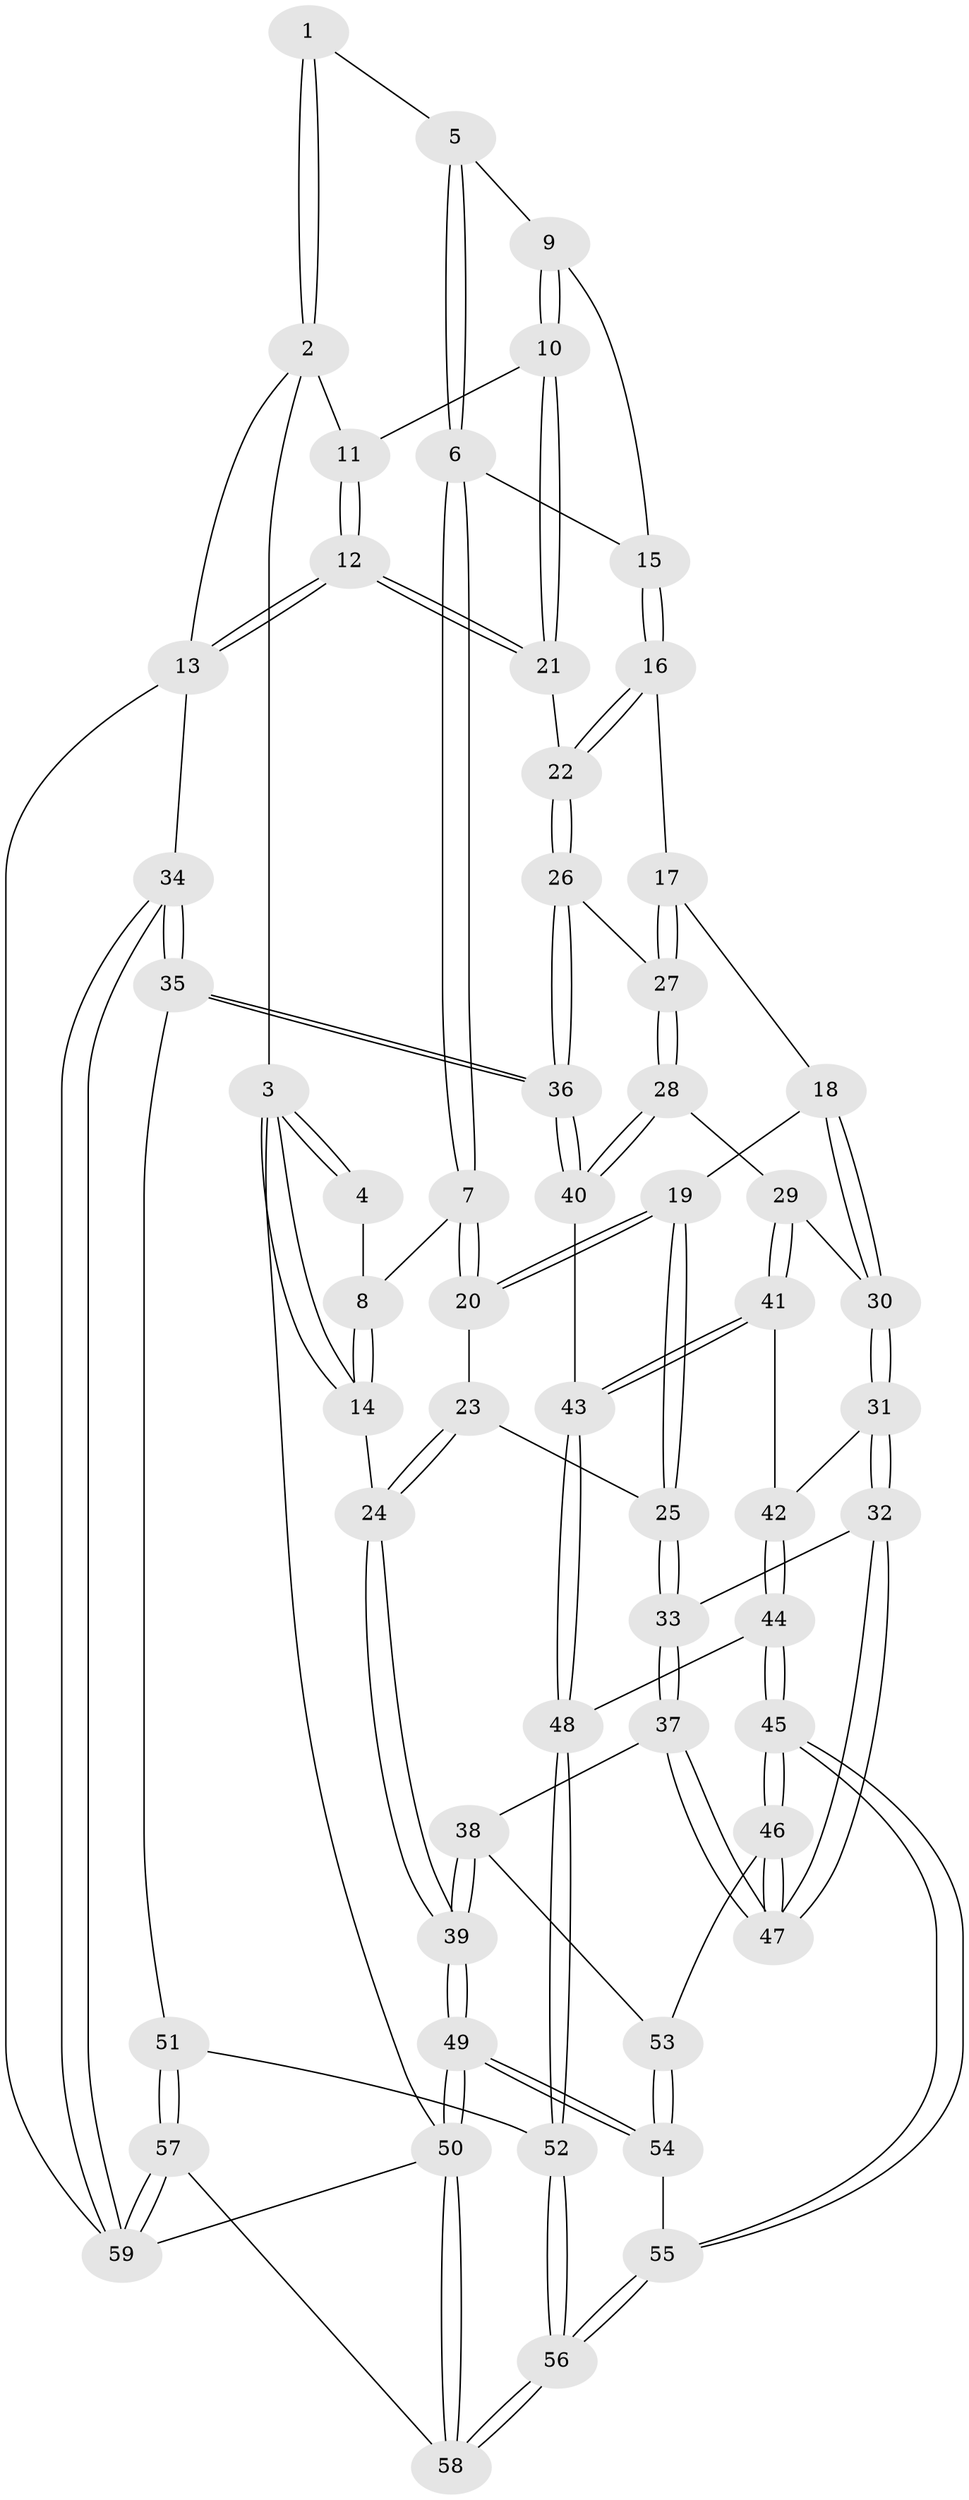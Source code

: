 // coarse degree distribution, {3: 0.7027027027027027, 4: 0.05405405405405406, 2: 0.13513513513513514, 5: 0.05405405405405406, 6: 0.05405405405405406}
// Generated by graph-tools (version 1.1) at 2025/54/03/04/25 22:54:36]
// undirected, 59 vertices, 144 edges
graph export_dot {
  node [color=gray90,style=filled];
  1 [pos="+0.2755180539703259+0"];
  2 [pos="+0.7144296309825495+0"];
  3 [pos="+0+0"];
  4 [pos="+0.2621382911086162+0"];
  5 [pos="+0.39982882534805997+0.03735298071486308"];
  6 [pos="+0.32719102355064966+0.16622158699926032"];
  7 [pos="+0.23313205975410947+0.15206918318668453"];
  8 [pos="+0.19376001901116607+0.01705495911108963"];
  9 [pos="+0.45742143027020976+0.12097759929571979"];
  10 [pos="+0.6675419656913142+0.09257632182602704"];
  11 [pos="+0.7159010135250992+0"];
  12 [pos="+1+0.2837015834764816"];
  13 [pos="+1+0.29549038404313926"];
  14 [pos="+0+0.24032986421138436"];
  15 [pos="+0.40733546261701326+0.19189277530635482"];
  16 [pos="+0.42162652736269296+0.24621163238465316"];
  17 [pos="+0.3567113842764343+0.35175438942790016"];
  18 [pos="+0.35660454960572147+0.351844090096095"];
  19 [pos="+0.3076819874678937+0.35391883717217865"];
  20 [pos="+0.22383310629744438+0.18241490591676376"];
  21 [pos="+0.6966301137533609+0.20079949735978872"];
  22 [pos="+0.6451096460426069+0.29719186651662144"];
  23 [pos="+0.13161277444279348+0.2523665629053801"];
  24 [pos="+0+0.3377559366001031"];
  25 [pos="+0.23463359537466802+0.4154745869649716"];
  26 [pos="+0.6373904562863565+0.3635578736820781"];
  27 [pos="+0.6267646415220538+0.3727136928986626"];
  28 [pos="+0.5872726171175371+0.4257896347723513"];
  29 [pos="+0.5317195150154639+0.4741939616626539"];
  30 [pos="+0.37321385895047193+0.38102669050239124"];
  31 [pos="+0.39636948003360295+0.5290335989401768"];
  32 [pos="+0.2950617355917975+0.5639413672815596"];
  33 [pos="+0.23315891220262858+0.4177357523014764"];
  34 [pos="+1+0.6399988125915935"];
  35 [pos="+0.9532845185340486+0.6487797649560257"];
  36 [pos="+0.934621230218497+0.6384331749669679"];
  37 [pos="+0+0.48286233478744356"];
  38 [pos="+0+0.4831815379277984"];
  39 [pos="+0+0.455323473319734"];
  40 [pos="+0.6455604624135731+0.6081860120307099"];
  41 [pos="+0.5101895576598534+0.5100192328716683"];
  42 [pos="+0.4469991810858385+0.5410279664733849"];
  43 [pos="+0.58112390141742+0.6271850155060041"];
  44 [pos="+0.45220137603047245+0.6885523444299728"];
  45 [pos="+0.3450726951489868+0.7711484064418013"];
  46 [pos="+0.27164033823659756+0.6500680629057961"];
  47 [pos="+0.27045168628577+0.6215404303175256"];
  48 [pos="+0.54864530353007+0.6871594147730888"];
  49 [pos="+0+1"];
  50 [pos="+0+1"];
  51 [pos="+0.8134872947550774+0.7604804837480075"];
  52 [pos="+0.6352314952343509+0.8133978932072264"];
  53 [pos="+0.13131555791589447+0.6918721209481729"];
  54 [pos="+0.07097163012689213+0.9017102461334101"];
  55 [pos="+0.3434474221088236+0.7909490537283905"];
  56 [pos="+0.4892385371187691+0.9970926665196893"];
  57 [pos="+0.7258109521442325+1"];
  58 [pos="+0.4928666657888595+1"];
  59 [pos="+1+1"];
  1 -- 2;
  1 -- 2;
  1 -- 5;
  2 -- 3;
  2 -- 11;
  2 -- 13;
  3 -- 4;
  3 -- 4;
  3 -- 14;
  3 -- 14;
  3 -- 50;
  4 -- 8;
  5 -- 6;
  5 -- 6;
  5 -- 9;
  6 -- 7;
  6 -- 7;
  6 -- 15;
  7 -- 8;
  7 -- 20;
  7 -- 20;
  8 -- 14;
  8 -- 14;
  9 -- 10;
  9 -- 10;
  9 -- 15;
  10 -- 11;
  10 -- 21;
  10 -- 21;
  11 -- 12;
  11 -- 12;
  12 -- 13;
  12 -- 13;
  12 -- 21;
  12 -- 21;
  13 -- 34;
  13 -- 59;
  14 -- 24;
  15 -- 16;
  15 -- 16;
  16 -- 17;
  16 -- 22;
  16 -- 22;
  17 -- 18;
  17 -- 27;
  17 -- 27;
  18 -- 19;
  18 -- 30;
  18 -- 30;
  19 -- 20;
  19 -- 20;
  19 -- 25;
  19 -- 25;
  20 -- 23;
  21 -- 22;
  22 -- 26;
  22 -- 26;
  23 -- 24;
  23 -- 24;
  23 -- 25;
  24 -- 39;
  24 -- 39;
  25 -- 33;
  25 -- 33;
  26 -- 27;
  26 -- 36;
  26 -- 36;
  27 -- 28;
  27 -- 28;
  28 -- 29;
  28 -- 40;
  28 -- 40;
  29 -- 30;
  29 -- 41;
  29 -- 41;
  30 -- 31;
  30 -- 31;
  31 -- 32;
  31 -- 32;
  31 -- 42;
  32 -- 33;
  32 -- 47;
  32 -- 47;
  33 -- 37;
  33 -- 37;
  34 -- 35;
  34 -- 35;
  34 -- 59;
  34 -- 59;
  35 -- 36;
  35 -- 36;
  35 -- 51;
  36 -- 40;
  36 -- 40;
  37 -- 38;
  37 -- 47;
  37 -- 47;
  38 -- 39;
  38 -- 39;
  38 -- 53;
  39 -- 49;
  39 -- 49;
  40 -- 43;
  41 -- 42;
  41 -- 43;
  41 -- 43;
  42 -- 44;
  42 -- 44;
  43 -- 48;
  43 -- 48;
  44 -- 45;
  44 -- 45;
  44 -- 48;
  45 -- 46;
  45 -- 46;
  45 -- 55;
  45 -- 55;
  46 -- 47;
  46 -- 47;
  46 -- 53;
  48 -- 52;
  48 -- 52;
  49 -- 50;
  49 -- 50;
  49 -- 54;
  49 -- 54;
  50 -- 58;
  50 -- 58;
  50 -- 59;
  51 -- 52;
  51 -- 57;
  51 -- 57;
  52 -- 56;
  52 -- 56;
  53 -- 54;
  53 -- 54;
  54 -- 55;
  55 -- 56;
  55 -- 56;
  56 -- 58;
  56 -- 58;
  57 -- 58;
  57 -- 59;
  57 -- 59;
}
